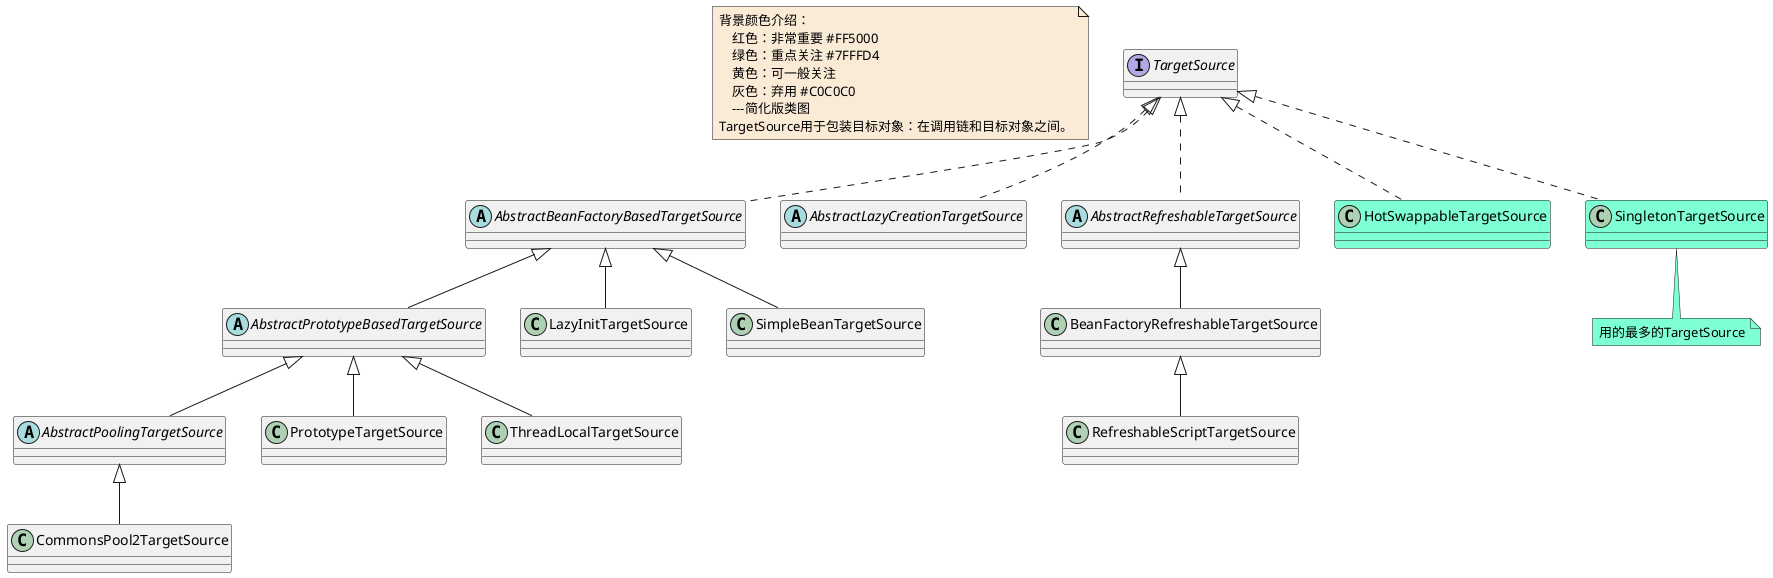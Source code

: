 @startuml

note  as N1 #FAEBD7
    背景颜色介绍：
        红色：非常重要 #FF5000
        绿色：重点关注 #7FFFD4
        黄色：可一般关注
        灰色：弃用 #C0C0C0
        ---简化版类图
    TargetSource用于包装目标对象：在调用链和目标对象之间。
end note


interface TargetSource
abstract class AbstractBeanFactoryBasedTargetSource
abstract class AbstractLazyCreationTargetSource
abstract class AbstractPoolingTargetSource
abstract class AbstractPrototypeBasedTargetSource
abstract class AbstractRefreshableTargetSource
class BeanFactoryRefreshableTargetSource
class CommonsPool2TargetSource
class HotSwappableTargetSource #7FFFD4
class LazyInitTargetSource
class PrototypeTargetSource
class RefreshableScriptTargetSource
class SimpleBeanTargetSource
class SingletonTargetSource #7FFFD4
note bottom #7FFFD4: 用的最多的TargetSource
class ThreadLocalTargetSource



AbstractBeanFactoryBasedTargetSource <|-- AbstractPrototypeBasedTargetSource
AbstractBeanFactoryBasedTargetSource <|-- LazyInitTargetSource
AbstractBeanFactoryBasedTargetSource <|-- SimpleBeanTargetSource

AbstractPrototypeBasedTargetSource <|-- AbstractPoolingTargetSource
AbstractPrototypeBasedTargetSource <|-- PrototypeTargetSource
AbstractPrototypeBasedTargetSource <|-- ThreadLocalTargetSource


AbstractPoolingTargetSource <|-- CommonsPool2TargetSource

AbstractRefreshableTargetSource <|-- BeanFactoryRefreshableTargetSource

BeanFactoryRefreshableTargetSource <|-- RefreshableScriptTargetSource

TargetSource <|.. AbstractBeanFactoryBasedTargetSource
TargetSource <|.. AbstractLazyCreationTargetSource
TargetSource <|.. AbstractRefreshableTargetSource
TargetSource <|.. HotSwappableTargetSource
TargetSource <|.. SingletonTargetSource



@enduml
